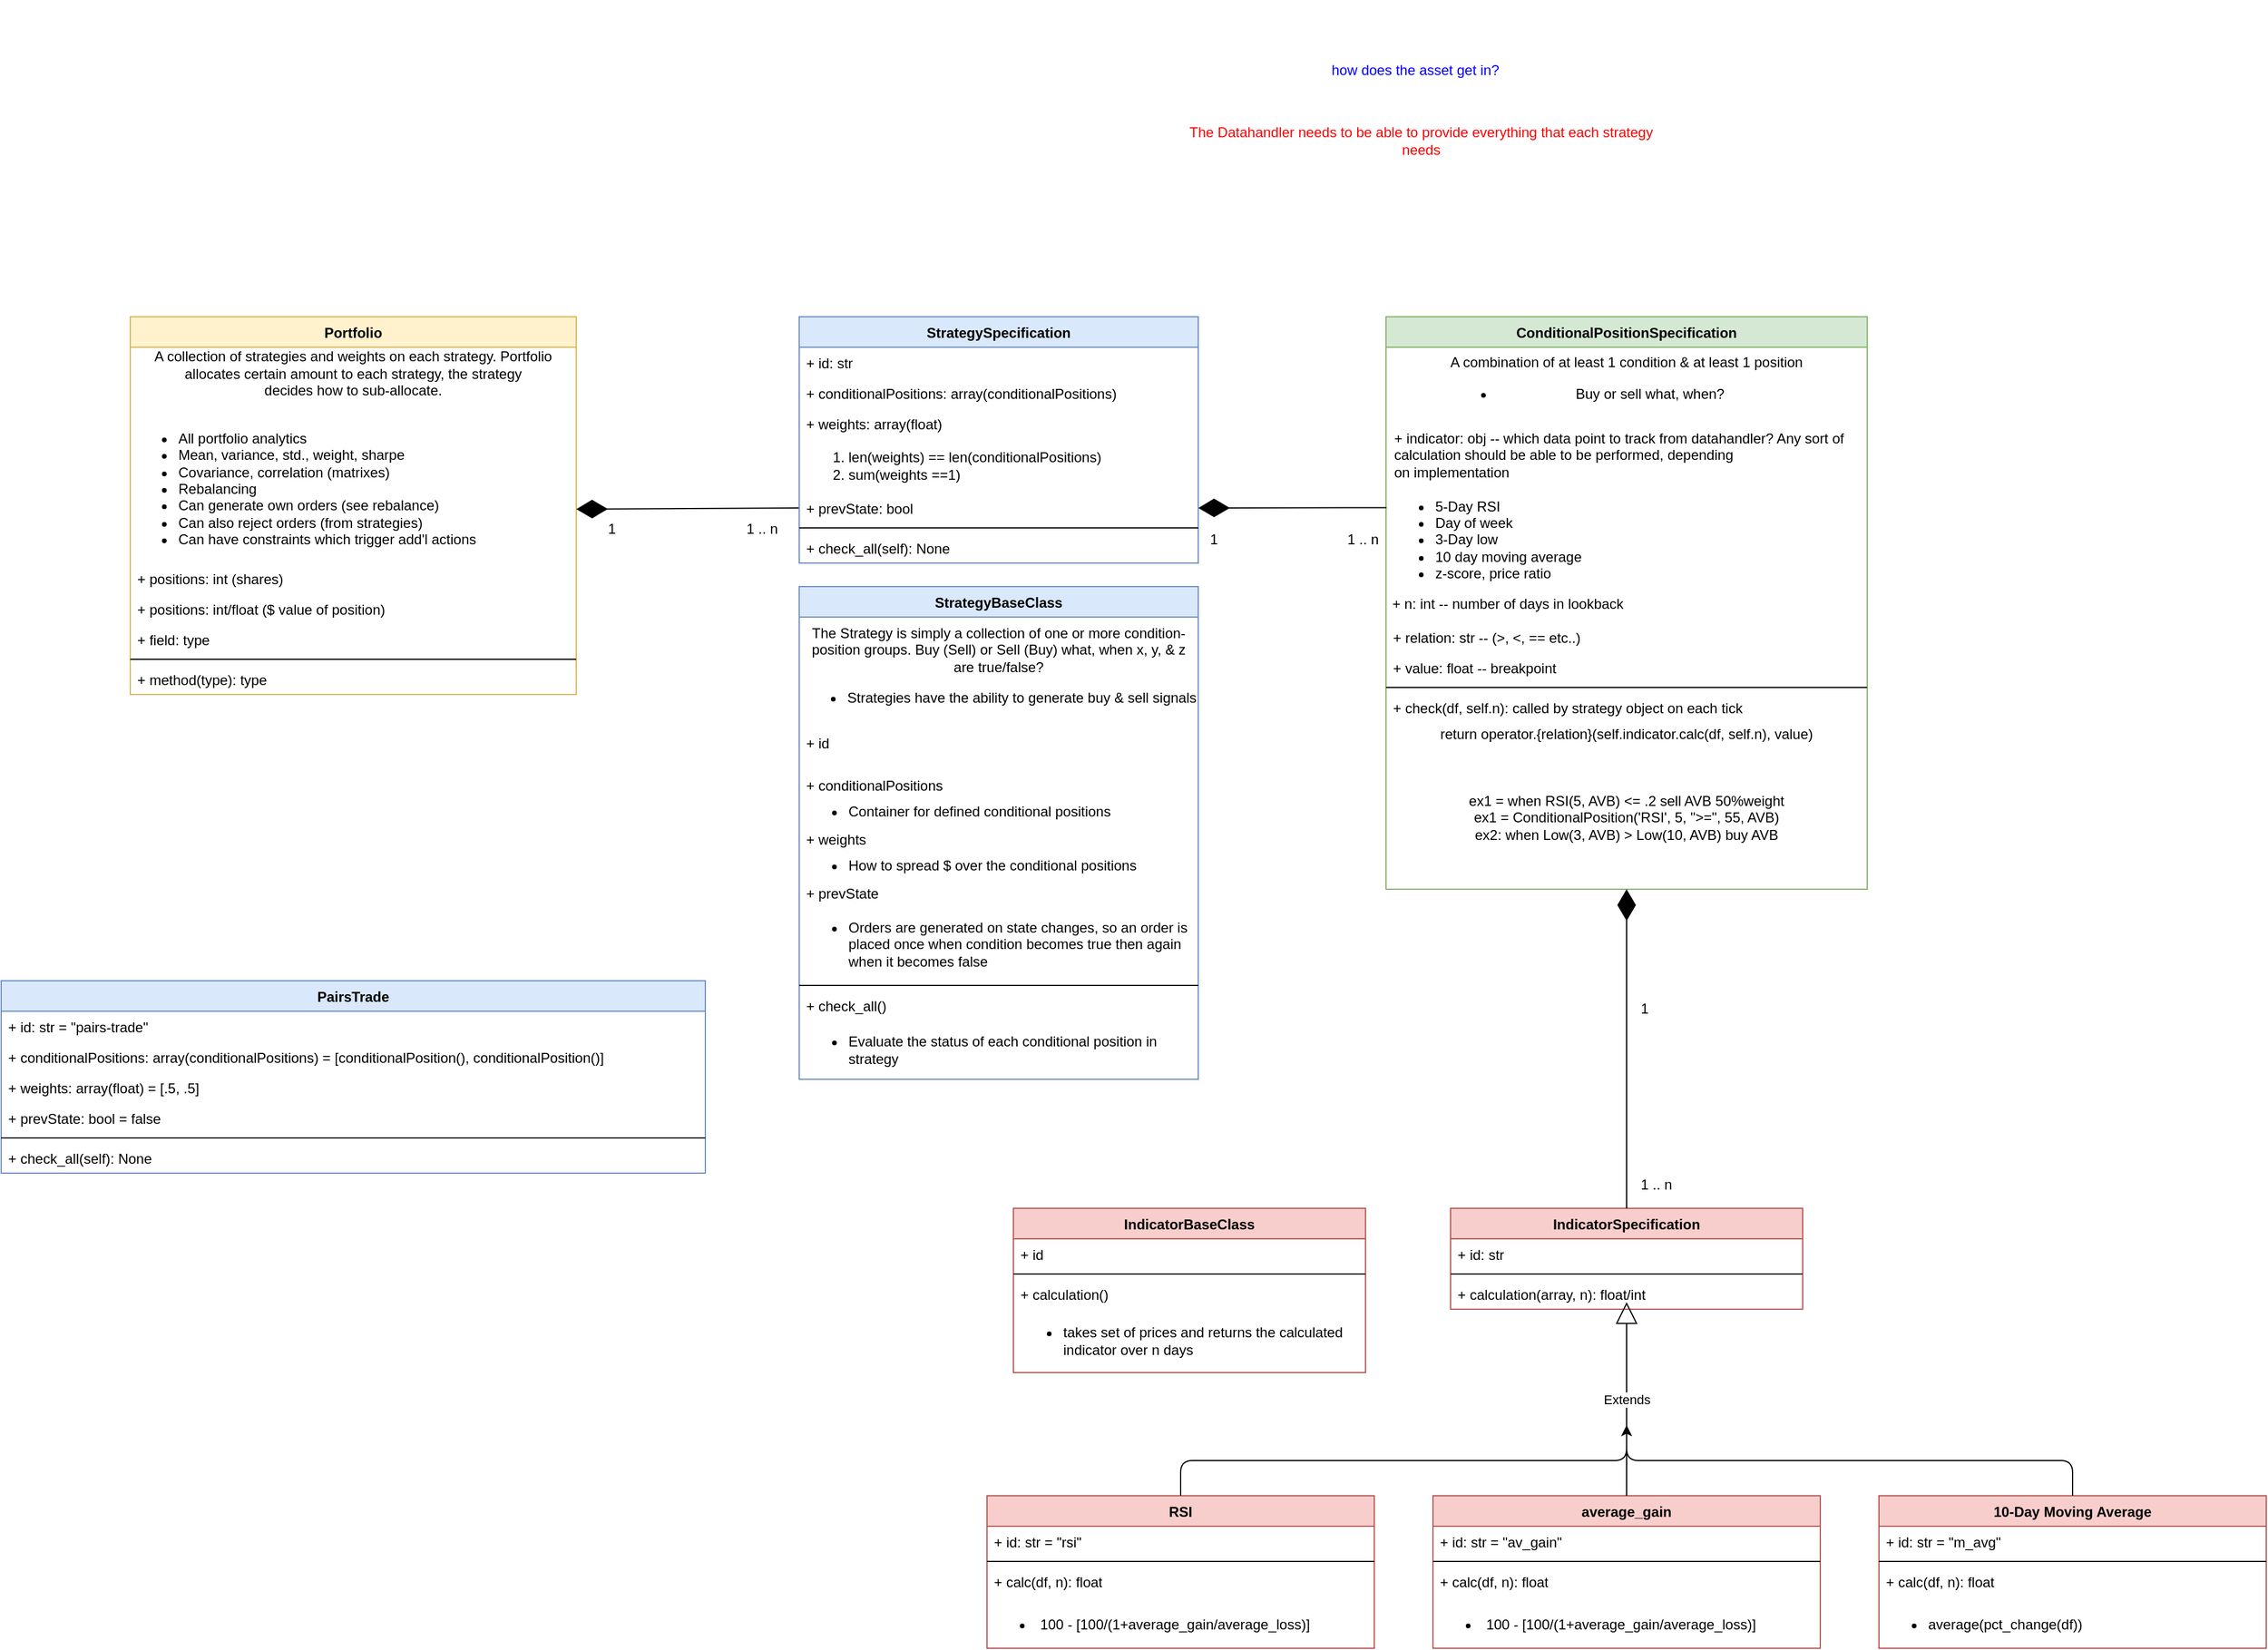 <mxfile version="14.9.6" type="device"><diagram name="Page-1" id="c4acf3e9-155e-7222-9cf6-157b1a14988f"><mxGraphModel dx="2904" dy="2376" grid="1" gridSize="10" guides="1" tooltips="1" connect="1" arrows="1" fold="1" page="1" pageScale="1" pageWidth="850" pageHeight="1100" background="none" math="0" shadow="0"><root><mxCell id="0"/><mxCell id="1" parent="0"/><mxCell id="aCaNPs5mWnS4cCO-kE_M-12" value="ConditionalPositionSpecification" style="swimlane;fontStyle=1;align=center;verticalAlign=top;childLayout=stackLayout;horizontal=1;startSize=26;horizontalStack=0;resizeParent=1;resizeParentMax=0;resizeLast=0;collapsible=1;marginBottom=0;fillColor=#d5e8d4;strokeColor=#82b366;" vertex="1" parent="1"><mxGeometry x="340" y="70" width="410" height="488" as="geometry"/></mxCell><mxCell id="aCaNPs5mWnS4cCO-kE_M-19" value="A combination of at least 1 condition &amp;amp; at least 1 position&lt;br&gt;&lt;ul&gt;&lt;li&gt;&lt;span&gt;Buy or sell what, when?&lt;/span&gt;&lt;/li&gt;&lt;/ul&gt;" style="text;html=1;strokeColor=none;fillColor=none;align=center;verticalAlign=middle;whiteSpace=wrap;rounded=0;" vertex="1" parent="aCaNPs5mWnS4cCO-kE_M-12"><mxGeometry y="26" width="410" height="64" as="geometry"/></mxCell><mxCell id="aCaNPs5mWnS4cCO-kE_M-17" value="+ indicator: obj -- which data point to track from datahandler? Any sort of calculation should be able to be performed, depending &#10;on implementation" style="text;strokeColor=none;fillColor=none;align=left;verticalAlign=top;spacingLeft=5;spacingRight=4;overflow=hidden;rotatable=0;points=[[0,0.5],[1,0.5]];portConstraint=eastwest;whiteSpace=wrap;" vertex="1" parent="aCaNPs5mWnS4cCO-kE_M-12"><mxGeometry y="90" width="410" height="60" as="geometry"/></mxCell><mxCell id="aCaNPs5mWnS4cCO-kE_M-33" value="&lt;ul&gt;&lt;li&gt;&lt;span&gt;5-Day RSI&lt;/span&gt;&lt;/li&gt;&lt;li&gt;&lt;span&gt;Day of week&lt;/span&gt;&lt;/li&gt;&lt;li&gt;&lt;span&gt;3-Day low&amp;nbsp;&lt;/span&gt;&lt;/li&gt;&lt;li&gt;&lt;span&gt;10 day moving average&lt;/span&gt;&lt;/li&gt;&lt;li&gt;&lt;span&gt;z-score, price ratio&lt;/span&gt;&lt;/li&gt;&lt;/ul&gt;" style="text;html=1;strokeColor=none;fillColor=none;align=left;verticalAlign=middle;whiteSpace=wrap;rounded=0;" vertex="1" parent="aCaNPs5mWnS4cCO-kE_M-12"><mxGeometry y="150" width="410" height="80" as="geometry"/></mxCell><mxCell id="aCaNPs5mWnS4cCO-kE_M-77" value="&amp;nbsp;+ n: int -- number of days in lookback" style="text;html=1;strokeColor=none;fillColor=none;align=left;verticalAlign=middle;whiteSpace=wrap;rounded=0;" vertex="1" parent="aCaNPs5mWnS4cCO-kE_M-12"><mxGeometry y="230" width="410" height="30" as="geometry"/></mxCell><mxCell id="aCaNPs5mWnS4cCO-kE_M-13" value="+ relation: str -- (&gt;, &lt;, == etc..)" style="text;strokeColor=none;fillColor=none;align=left;verticalAlign=top;spacingLeft=4;spacingRight=4;overflow=hidden;rotatable=0;points=[[0,0.5],[1,0.5]];portConstraint=eastwest;" vertex="1" parent="aCaNPs5mWnS4cCO-kE_M-12"><mxGeometry y="260" width="410" height="26" as="geometry"/></mxCell><mxCell id="aCaNPs5mWnS4cCO-kE_M-31" value="+ value: float -- breakpoint" style="text;strokeColor=none;fillColor=none;align=left;verticalAlign=top;spacingLeft=4;spacingRight=4;overflow=hidden;rotatable=0;points=[[0,0.5],[1,0.5]];portConstraint=eastwest;" vertex="1" parent="aCaNPs5mWnS4cCO-kE_M-12"><mxGeometry y="286" width="410" height="26" as="geometry"/></mxCell><mxCell id="aCaNPs5mWnS4cCO-kE_M-14" value="" style="line;strokeWidth=1;fillColor=none;align=left;verticalAlign=middle;spacingTop=-1;spacingLeft=3;spacingRight=3;rotatable=0;labelPosition=right;points=[];portConstraint=eastwest;" vertex="1" parent="aCaNPs5mWnS4cCO-kE_M-12"><mxGeometry y="312" width="410" height="8" as="geometry"/></mxCell><mxCell id="aCaNPs5mWnS4cCO-kE_M-41" value="+ check(df, self.n): called by strategy object on each tick" style="text;strokeColor=none;fillColor=none;align=left;verticalAlign=top;spacingLeft=4;spacingRight=4;overflow=hidden;rotatable=0;points=[[0,0.5],[1,0.5]];portConstraint=eastwest;" vertex="1" parent="aCaNPs5mWnS4cCO-kE_M-12"><mxGeometry y="320" width="410" height="26" as="geometry"/></mxCell><mxCell id="aCaNPs5mWnS4cCO-kE_M-78" value="return operator.{relation}(self.indicator.calc(df, self.n), value)" style="text;html=1;strokeColor=none;fillColor=none;align=center;verticalAlign=middle;whiteSpace=wrap;rounded=0;" vertex="1" parent="aCaNPs5mWnS4cCO-kE_M-12"><mxGeometry y="346" width="410" height="20" as="geometry"/></mxCell><mxCell id="aCaNPs5mWnS4cCO-kE_M-35" value="ex1 = when RSI(5, AVB) &amp;lt;= .2 sell AVB 50%weight&lt;br&gt;ex1 = ConditionalPosition('RSI', 5, &quot;&amp;gt;=&quot;, 55, AVB)&lt;br&gt;ex2: when Low(3, AVB) &amp;gt; Low(10, AVB) buy AVB" style="text;html=1;strokeColor=none;fillColor=none;align=center;verticalAlign=middle;whiteSpace=wrap;rounded=0;" vertex="1" parent="aCaNPs5mWnS4cCO-kE_M-12"><mxGeometry y="366" width="410" height="122" as="geometry"/></mxCell><mxCell id="aCaNPs5mWnS4cCO-kE_M-24" value="Portfolio" style="swimlane;fontStyle=1;align=center;verticalAlign=top;childLayout=stackLayout;horizontal=1;startSize=26;horizontalStack=0;resizeParent=1;resizeParentMax=0;resizeLast=0;collapsible=1;marginBottom=0;fillColor=#fff2cc;strokeColor=#d6b656;" vertex="1" parent="1"><mxGeometry x="-730" y="70" width="380" height="322" as="geometry"/></mxCell><mxCell id="aCaNPs5mWnS4cCO-kE_M-30" value="&lt;div&gt;&lt;span&gt;A collection of strategies and weights on each strategy. Portfolio allocates certain amount to each strategy, the strategy&lt;/span&gt;&lt;/div&gt;&lt;div&gt;&lt;span&gt;decides how to sub-allocate.&lt;/span&gt;&lt;/div&gt;&lt;br&gt;&lt;div style=&quot;text-align: left&quot;&gt;&lt;ul&gt;&lt;li&gt;&lt;span&gt;All portfolio analytics&lt;/span&gt;&lt;/li&gt;&lt;li&gt;&lt;span&gt;Mean, variance, std., weight, sharpe&lt;/span&gt;&lt;/li&gt;&lt;li&gt;&lt;span&gt;Covariance, correlation (matrixes)&lt;br&gt;&lt;/span&gt;&lt;/li&gt;&lt;li&gt;&lt;span&gt;Rebalancing&lt;/span&gt;&lt;/li&gt;&lt;li&gt;&lt;span&gt;Can generate own orders (see rebalance)&lt;/span&gt;&lt;/li&gt;&lt;li&gt;&lt;span&gt;Can also reject orders (from strategies)&lt;/span&gt;&lt;/li&gt;&lt;li&gt;Can have constraints which trigger add'l actions&lt;/li&gt;&lt;/ul&gt;&lt;/div&gt;" style="text;html=1;strokeColor=none;fillColor=none;align=center;verticalAlign=middle;whiteSpace=wrap;rounded=0;" vertex="1" parent="aCaNPs5mWnS4cCO-kE_M-24"><mxGeometry y="26" width="380" height="184" as="geometry"/></mxCell><mxCell id="aCaNPs5mWnS4cCO-kE_M-29" value="+ positions: int (shares)" style="text;strokeColor=none;fillColor=none;align=left;verticalAlign=top;spacingLeft=4;spacingRight=4;overflow=hidden;rotatable=0;points=[[0,0.5],[1,0.5]];portConstraint=eastwest;" vertex="1" parent="aCaNPs5mWnS4cCO-kE_M-24"><mxGeometry y="210" width="380" height="26" as="geometry"/></mxCell><mxCell id="aCaNPs5mWnS4cCO-kE_M-28" value="+ positions: int/float ($ value of position)                " style="text;strokeColor=none;fillColor=none;align=left;verticalAlign=top;spacingLeft=4;spacingRight=4;overflow=hidden;rotatable=0;points=[[0,0.5],[1,0.5]];portConstraint=eastwest;" vertex="1" parent="aCaNPs5mWnS4cCO-kE_M-24"><mxGeometry y="236" width="380" height="26" as="geometry"/></mxCell><mxCell id="aCaNPs5mWnS4cCO-kE_M-25" value="+ field: type" style="text;strokeColor=none;fillColor=none;align=left;verticalAlign=top;spacingLeft=4;spacingRight=4;overflow=hidden;rotatable=0;points=[[0,0.5],[1,0.5]];portConstraint=eastwest;" vertex="1" parent="aCaNPs5mWnS4cCO-kE_M-24"><mxGeometry y="262" width="380" height="26" as="geometry"/></mxCell><mxCell id="aCaNPs5mWnS4cCO-kE_M-26" value="" style="line;strokeWidth=1;fillColor=none;align=left;verticalAlign=middle;spacingTop=-1;spacingLeft=3;spacingRight=3;rotatable=0;labelPosition=right;points=[];portConstraint=eastwest;" vertex="1" parent="aCaNPs5mWnS4cCO-kE_M-24"><mxGeometry y="288" width="380" height="8" as="geometry"/></mxCell><mxCell id="aCaNPs5mWnS4cCO-kE_M-27" value="+ method(type): type" style="text;strokeColor=none;fillColor=none;align=left;verticalAlign=top;spacingLeft=4;spacingRight=4;overflow=hidden;rotatable=0;points=[[0,0.5],[1,0.5]];portConstraint=eastwest;" vertex="1" parent="aCaNPs5mWnS4cCO-kE_M-24"><mxGeometry y="296" width="380" height="26" as="geometry"/></mxCell><mxCell id="aCaNPs5mWnS4cCO-kE_M-36" value="&lt;font color=&quot;#0000ff&quot;&gt;how does the asset get in?&lt;/font&gt;" style="text;html=1;strokeColor=none;fillColor=none;align=center;verticalAlign=middle;whiteSpace=wrap;rounded=0;" vertex="1" parent="1"><mxGeometry x="160" y="-200" width="410" height="120" as="geometry"/></mxCell><mxCell id="aCaNPs5mWnS4cCO-kE_M-38" value="" style="endArrow=diamondThin;endFill=1;endSize=24;html=1;exitX=0.001;exitY=0.159;exitDx=0;exitDy=0;entryX=1;entryY=0.5;entryDx=0;entryDy=0;exitPerimeter=0;" edge="1" parent="1" source="aCaNPs5mWnS4cCO-kE_M-33" target="aCaNPs5mWnS4cCO-kE_M-118"><mxGeometry width="160" relative="1" as="geometry"><mxPoint x="110" y="550" as="sourcePoint"/><mxPoint x="172.5" y="125" as="targetPoint"/></mxGeometry></mxCell><mxCell id="aCaNPs5mWnS4cCO-kE_M-39" value="1" style="text;html=1;align=center;verticalAlign=middle;resizable=0;points=[];autosize=1;strokeColor=none;" vertex="1" parent="1"><mxGeometry x="182.5" y="250" width="20" height="20" as="geometry"/></mxCell><mxCell id="aCaNPs5mWnS4cCO-kE_M-40" value="1 .. n" style="text;html=1;align=center;verticalAlign=middle;resizable=0;points=[];autosize=1;strokeColor=none;" vertex="1" parent="1"><mxGeometry x="300" y="250" width="40" height="20" as="geometry"/></mxCell><mxCell id="aCaNPs5mWnS4cCO-kE_M-43" value="" style="endArrow=diamondThin;endFill=1;endSize=24;html=1;exitX=0;exitY=0.5;exitDx=0;exitDy=0;entryX=1;entryY=0.75;entryDx=0;entryDy=0;" edge="1" parent="1" source="aCaNPs5mWnS4cCO-kE_M-118" target="aCaNPs5mWnS4cCO-kE_M-30"><mxGeometry width="160" relative="1" as="geometry"><mxPoint x="-172.845" y="234.074" as="sourcePoint"/><mxPoint x="-330" y="230" as="targetPoint"/></mxGeometry></mxCell><mxCell id="aCaNPs5mWnS4cCO-kE_M-44" value="1" style="text;html=1;align=center;verticalAlign=middle;resizable=0;points=[];autosize=1;strokeColor=none;" vertex="1" parent="1"><mxGeometry x="-330" y="241" width="20" height="20" as="geometry"/></mxCell><mxCell id="aCaNPs5mWnS4cCO-kE_M-45" value="1 .. n" style="text;html=1;align=center;verticalAlign=middle;resizable=0;points=[];autosize=1;strokeColor=none;" vertex="1" parent="1"><mxGeometry x="-212.5" y="241" width="40" height="20" as="geometry"/></mxCell><mxCell id="aCaNPs5mWnS4cCO-kE_M-48" value="&lt;font color=&quot;#ff0000&quot;&gt;The Datahandler needs to be able to provide everything that each strategy needs&lt;/font&gt;" style="text;html=1;strokeColor=none;fillColor=none;align=center;verticalAlign=middle;whiteSpace=wrap;rounded=0;" vertex="1" parent="1"><mxGeometry x="170" y="-90" width="400" height="20" as="geometry"/></mxCell><mxCell id="aCaNPs5mWnS4cCO-kE_M-53" value="RSI" style="swimlane;fontStyle=1;align=center;verticalAlign=top;childLayout=stackLayout;horizontal=1;startSize=26;horizontalStack=0;resizeParent=1;resizeParentMax=0;resizeLast=0;collapsible=1;marginBottom=0;fillColor=#f8cecc;strokeColor=#b85450;" vertex="1" parent="1"><mxGeometry y="1075" width="330" height="130" as="geometry"/></mxCell><mxCell id="aCaNPs5mWnS4cCO-kE_M-54" value="+ id: str = &quot;rsi&quot;" style="text;strokeColor=none;fillColor=none;align=left;verticalAlign=top;spacingLeft=4;spacingRight=4;overflow=hidden;rotatable=0;points=[[0,0.5],[1,0.5]];portConstraint=eastwest;" vertex="1" parent="aCaNPs5mWnS4cCO-kE_M-53"><mxGeometry y="26" width="330" height="26" as="geometry"/></mxCell><mxCell id="aCaNPs5mWnS4cCO-kE_M-55" value="" style="line;strokeWidth=1;fillColor=none;align=left;verticalAlign=middle;spacingTop=-1;spacingLeft=3;spacingRight=3;rotatable=0;labelPosition=right;points=[];portConstraint=eastwest;" vertex="1" parent="aCaNPs5mWnS4cCO-kE_M-53"><mxGeometry y="52" width="330" height="8" as="geometry"/></mxCell><mxCell id="aCaNPs5mWnS4cCO-kE_M-73" value="+ calc(df, n): float&#10;" style="text;strokeColor=none;fillColor=none;align=left;verticalAlign=top;spacingLeft=4;spacingRight=4;overflow=hidden;rotatable=0;points=[[0,0.5],[1,0.5]];portConstraint=eastwest;whiteSpace=wrap;" vertex="1" parent="aCaNPs5mWnS4cCO-kE_M-53"><mxGeometry y="60" width="330" height="30" as="geometry"/></mxCell><mxCell id="aCaNPs5mWnS4cCO-kE_M-75" value="&lt;ul&gt;&lt;li&gt;&amp;nbsp;100 - [100/(1+average_gain/average_loss)]&lt;/li&gt;&lt;/ul&gt;" style="text;html=1;strokeColor=none;fillColor=none;align=left;verticalAlign=middle;whiteSpace=wrap;rounded=0;" vertex="1" parent="aCaNPs5mWnS4cCO-kE_M-53"><mxGeometry y="90" width="330" height="40" as="geometry"/></mxCell><mxCell id="aCaNPs5mWnS4cCO-kE_M-65" value="10-Day Moving Average" style="swimlane;fontStyle=1;align=center;verticalAlign=top;childLayout=stackLayout;horizontal=1;startSize=26;horizontalStack=0;resizeParent=1;resizeParentMax=0;resizeLast=0;collapsible=1;marginBottom=0;fillColor=#f8cecc;strokeColor=#b85450;" vertex="1" parent="1"><mxGeometry x="760" y="1075" width="330" height="130" as="geometry"/></mxCell><mxCell id="aCaNPs5mWnS4cCO-kE_M-66" value="+ id: str = &quot;m_avg&quot;" style="text;strokeColor=none;fillColor=none;align=left;verticalAlign=top;spacingLeft=4;spacingRight=4;overflow=hidden;rotatable=0;points=[[0,0.5],[1,0.5]];portConstraint=eastwest;" vertex="1" parent="aCaNPs5mWnS4cCO-kE_M-65"><mxGeometry y="26" width="330" height="26" as="geometry"/></mxCell><mxCell id="aCaNPs5mWnS4cCO-kE_M-67" value="" style="line;strokeWidth=1;fillColor=none;align=left;verticalAlign=middle;spacingTop=-1;spacingLeft=3;spacingRight=3;rotatable=0;labelPosition=right;points=[];portConstraint=eastwest;" vertex="1" parent="aCaNPs5mWnS4cCO-kE_M-65"><mxGeometry y="52" width="330" height="8" as="geometry"/></mxCell><mxCell id="aCaNPs5mWnS4cCO-kE_M-68" value="+ calc(df, n): float" style="text;strokeColor=none;fillColor=none;align=left;verticalAlign=top;spacingLeft=4;spacingRight=4;overflow=hidden;rotatable=0;points=[[0,0.5],[1,0.5]];portConstraint=eastwest;" vertex="1" parent="aCaNPs5mWnS4cCO-kE_M-65"><mxGeometry y="60" width="330" height="30" as="geometry"/></mxCell><mxCell id="aCaNPs5mWnS4cCO-kE_M-80" value="&lt;ul&gt;&lt;li&gt;average(pct_change(df))&lt;/li&gt;&lt;/ul&gt;" style="text;html=1;strokeColor=none;fillColor=none;align=left;verticalAlign=middle;whiteSpace=wrap;rounded=0;" vertex="1" parent="aCaNPs5mWnS4cCO-kE_M-65"><mxGeometry y="90" width="330" height="40" as="geometry"/></mxCell><mxCell id="aCaNPs5mWnS4cCO-kE_M-81" value="average_gain" style="swimlane;fontStyle=1;align=center;verticalAlign=top;childLayout=stackLayout;horizontal=1;startSize=26;horizontalStack=0;resizeParent=1;resizeParentMax=0;resizeLast=0;collapsible=1;marginBottom=0;fillColor=#f8cecc;strokeColor=#b85450;" vertex="1" parent="1"><mxGeometry x="380" y="1075" width="330" height="130" as="geometry"/></mxCell><mxCell id="aCaNPs5mWnS4cCO-kE_M-82" value="+ id: str = &quot;av_gain&quot;" style="text;strokeColor=none;fillColor=none;align=left;verticalAlign=top;spacingLeft=4;spacingRight=4;overflow=hidden;rotatable=0;points=[[0,0.5],[1,0.5]];portConstraint=eastwest;" vertex="1" parent="aCaNPs5mWnS4cCO-kE_M-81"><mxGeometry y="26" width="330" height="26" as="geometry"/></mxCell><mxCell id="aCaNPs5mWnS4cCO-kE_M-83" value="" style="line;strokeWidth=1;fillColor=none;align=left;verticalAlign=middle;spacingTop=-1;spacingLeft=3;spacingRight=3;rotatable=0;labelPosition=right;points=[];portConstraint=eastwest;" vertex="1" parent="aCaNPs5mWnS4cCO-kE_M-81"><mxGeometry y="52" width="330" height="8" as="geometry"/></mxCell><mxCell id="aCaNPs5mWnS4cCO-kE_M-84" value="+ calc(df, n): float&#10;" style="text;strokeColor=none;fillColor=none;align=left;verticalAlign=top;spacingLeft=4;spacingRight=4;overflow=hidden;rotatable=0;points=[[0,0.5],[1,0.5]];portConstraint=eastwest;whiteSpace=wrap;" vertex="1" parent="aCaNPs5mWnS4cCO-kE_M-81"><mxGeometry y="60" width="330" height="30" as="geometry"/></mxCell><mxCell id="aCaNPs5mWnS4cCO-kE_M-85" value="&lt;ul&gt;&lt;li&gt;&amp;nbsp;100 - [100/(1+average_gain/average_loss)]&lt;/li&gt;&lt;/ul&gt;" style="text;html=1;strokeColor=none;fillColor=none;align=left;verticalAlign=middle;whiteSpace=wrap;rounded=0;" vertex="1" parent="aCaNPs5mWnS4cCO-kE_M-81"><mxGeometry y="90" width="330" height="40" as="geometry"/></mxCell><mxCell id="aCaNPs5mWnS4cCO-kE_M-86" value="IndicatorBaseClass" style="swimlane;fontStyle=1;align=center;verticalAlign=top;childLayout=stackLayout;horizontal=1;startSize=26;horizontalStack=0;resizeParent=1;resizeParentMax=0;resizeLast=0;collapsible=1;marginBottom=0;fillColor=#f8cecc;strokeColor=#b85450;" vertex="1" parent="1"><mxGeometry x="22.5" y="830" width="300" height="140" as="geometry"/></mxCell><mxCell id="aCaNPs5mWnS4cCO-kE_M-87" value="+ id" style="text;strokeColor=none;fillColor=none;align=left;verticalAlign=top;spacingLeft=4;spacingRight=4;overflow=hidden;rotatable=0;points=[[0,0.5],[1,0.5]];portConstraint=eastwest;" vertex="1" parent="aCaNPs5mWnS4cCO-kE_M-86"><mxGeometry y="26" width="300" height="26" as="geometry"/></mxCell><mxCell id="aCaNPs5mWnS4cCO-kE_M-88" value="" style="line;strokeWidth=1;fillColor=none;align=left;verticalAlign=middle;spacingTop=-1;spacingLeft=3;spacingRight=3;rotatable=0;labelPosition=right;points=[];portConstraint=eastwest;" vertex="1" parent="aCaNPs5mWnS4cCO-kE_M-86"><mxGeometry y="52" width="300" height="8" as="geometry"/></mxCell><mxCell id="aCaNPs5mWnS4cCO-kE_M-89" value="+ calculation()" style="text;strokeColor=none;fillColor=none;align=left;verticalAlign=top;spacingLeft=4;spacingRight=4;overflow=hidden;rotatable=0;points=[[0,0.5],[1,0.5]];portConstraint=eastwest;" vertex="1" parent="aCaNPs5mWnS4cCO-kE_M-86"><mxGeometry y="60" width="300" height="26" as="geometry"/></mxCell><mxCell id="aCaNPs5mWnS4cCO-kE_M-122" value="&lt;ul&gt;&lt;li&gt;&lt;span&gt;takes set of prices and returns the calculated indicator over n days&lt;/span&gt;&lt;/li&gt;&lt;/ul&gt;" style="text;html=1;strokeColor=none;fillColor=none;align=left;verticalAlign=middle;whiteSpace=wrap;rounded=0;" vertex="1" parent="aCaNPs5mWnS4cCO-kE_M-86"><mxGeometry y="86" width="300" height="54" as="geometry"/></mxCell><mxCell id="aCaNPs5mWnS4cCO-kE_M-90" value="IndicatorSpecification" style="swimlane;fontStyle=1;align=center;verticalAlign=top;childLayout=stackLayout;horizontal=1;startSize=26;horizontalStack=0;resizeParent=1;resizeParentMax=0;resizeLast=0;collapsible=1;marginBottom=0;fillColor=#f8cecc;strokeColor=#b85450;" vertex="1" parent="1"><mxGeometry x="395" y="830" width="300" height="86" as="geometry"/></mxCell><mxCell id="aCaNPs5mWnS4cCO-kE_M-91" value="+ id: str" style="text;strokeColor=none;fillColor=none;align=left;verticalAlign=top;spacingLeft=4;spacingRight=4;overflow=hidden;rotatable=0;points=[[0,0.5],[1,0.5]];portConstraint=eastwest;" vertex="1" parent="aCaNPs5mWnS4cCO-kE_M-90"><mxGeometry y="26" width="300" height="26" as="geometry"/></mxCell><mxCell id="aCaNPs5mWnS4cCO-kE_M-92" value="" style="line;strokeWidth=1;fillColor=none;align=left;verticalAlign=middle;spacingTop=-1;spacingLeft=3;spacingRight=3;rotatable=0;labelPosition=right;points=[];portConstraint=eastwest;" vertex="1" parent="aCaNPs5mWnS4cCO-kE_M-90"><mxGeometry y="52" width="300" height="8" as="geometry"/></mxCell><mxCell id="aCaNPs5mWnS4cCO-kE_M-93" value="+ calculation(array, n): float/int" style="text;strokeColor=none;fillColor=none;align=left;verticalAlign=top;spacingLeft=4;spacingRight=4;overflow=hidden;rotatable=0;points=[[0,0.5],[1,0.5]];portConstraint=eastwest;" vertex="1" parent="aCaNPs5mWnS4cCO-kE_M-90"><mxGeometry y="60" width="300" height="26" as="geometry"/></mxCell><mxCell id="aCaNPs5mWnS4cCO-kE_M-97" value="Extends" style="endArrow=block;endSize=16;endFill=0;html=1;exitX=0.5;exitY=0;exitDx=0;exitDy=0;" edge="1" parent="1" source="aCaNPs5mWnS4cCO-kE_M-81"><mxGeometry width="160" relative="1" as="geometry"><mxPoint x="545" y="1025" as="sourcePoint"/><mxPoint x="545" y="910" as="targetPoint"/></mxGeometry></mxCell><mxCell id="aCaNPs5mWnS4cCO-kE_M-102" value="" style="edgeStyle=elbowEdgeStyle;elbow=vertical;endArrow=classic;html=1;" edge="1" parent="1"><mxGeometry width="50" height="50" relative="1" as="geometry"><mxPoint x="165" y="1075" as="sourcePoint"/><mxPoint x="545" y="1015" as="targetPoint"/></mxGeometry></mxCell><mxCell id="aCaNPs5mWnS4cCO-kE_M-103" value="" style="edgeStyle=elbowEdgeStyle;elbow=vertical;endArrow=classic;html=1;" edge="1" parent="1"><mxGeometry width="50" height="50" relative="1" as="geometry"><mxPoint x="925" y="1075" as="sourcePoint"/><mxPoint x="545" y="1015" as="targetPoint"/></mxGeometry></mxCell><mxCell id="aCaNPs5mWnS4cCO-kE_M-104" value="" style="endArrow=diamondThin;endFill=1;endSize=24;html=1;exitX=0.5;exitY=0;exitDx=0;exitDy=0;entryX=0.5;entryY=1;entryDx=0;entryDy=0;" edge="1" parent="1" source="aCaNPs5mWnS4cCO-kE_M-90" target="aCaNPs5mWnS4cCO-kE_M-35"><mxGeometry width="160" relative="1" as="geometry"><mxPoint x="657.5" y="761" as="sourcePoint"/><mxPoint x="490" y="760" as="targetPoint"/></mxGeometry></mxCell><mxCell id="aCaNPs5mWnS4cCO-kE_M-106" value="1" style="text;html=1;align=center;verticalAlign=middle;resizable=0;points=[];autosize=1;strokeColor=none;" vertex="1" parent="1"><mxGeometry x="550" y="650" width="20" height="20" as="geometry"/></mxCell><mxCell id="aCaNPs5mWnS4cCO-kE_M-107" value="1 .. n" style="text;html=1;align=center;verticalAlign=middle;resizable=0;points=[];autosize=1;strokeColor=none;" vertex="1" parent="1"><mxGeometry x="550" y="800" width="40" height="20" as="geometry"/></mxCell><mxCell id="aCaNPs5mWnS4cCO-kE_M-108" value="StrategyBaseClass" style="swimlane;fontStyle=1;align=center;verticalAlign=top;childLayout=stackLayout;horizontal=1;startSize=26;horizontalStack=0;resizeParent=1;resizeParentMax=0;resizeLast=0;collapsible=1;marginBottom=0;fillColor=#dae8fc;strokeColor=#6c8ebf;" vertex="1" parent="1"><mxGeometry x="-160" y="300" width="340" height="420" as="geometry"/></mxCell><mxCell id="aCaNPs5mWnS4cCO-kE_M-123" value="The Strategy is simply a collection of one or more condition-position groups.&amp;nbsp;&lt;span style=&quot;text-align: left&quot;&gt;Buy (Sell) or Sell (Buy) what, when x, y, &amp;amp; z are true/false?&lt;/span&gt;&lt;br&gt;&lt;ul style=&quot;text-align: left&quot;&gt;&lt;li&gt;Strategies have the ability to generate buy &amp;amp; sell signals&lt;/li&gt;&lt;/ul&gt;" style="text;html=1;strokeColor=none;fillColor=none;align=center;verticalAlign=middle;whiteSpace=wrap;rounded=0;" vertex="1" parent="aCaNPs5mWnS4cCO-kE_M-108"><mxGeometry y="26" width="340" height="94" as="geometry"/></mxCell><mxCell id="aCaNPs5mWnS4cCO-kE_M-127" value="+ id" style="text;strokeColor=none;fillColor=none;align=left;verticalAlign=top;spacingLeft=4;spacingRight=4;overflow=hidden;rotatable=0;points=[[0,0.5],[1,0.5]];portConstraint=eastwest;" vertex="1" parent="aCaNPs5mWnS4cCO-kE_M-108"><mxGeometry y="120" width="340" height="36" as="geometry"/></mxCell><mxCell id="aCaNPs5mWnS4cCO-kE_M-109" value="+ conditionalPositions" style="text;strokeColor=none;fillColor=none;align=left;verticalAlign=top;spacingLeft=4;spacingRight=4;overflow=hidden;rotatable=0;points=[[0,0.5],[1,0.5]];portConstraint=eastwest;" vertex="1" parent="aCaNPs5mWnS4cCO-kE_M-108"><mxGeometry y="156" width="340" height="26" as="geometry"/></mxCell><mxCell id="aCaNPs5mWnS4cCO-kE_M-126" value="&lt;ul&gt;&lt;li&gt;Container for defined conditional positions&lt;/li&gt;&lt;/ul&gt;" style="text;html=1;strokeColor=none;fillColor=none;align=left;verticalAlign=middle;whiteSpace=wrap;rounded=0;" vertex="1" parent="aCaNPs5mWnS4cCO-kE_M-108"><mxGeometry y="182" width="340" height="20" as="geometry"/></mxCell><mxCell id="aCaNPs5mWnS4cCO-kE_M-112" value="+ weights" style="text;strokeColor=none;fillColor=none;align=left;verticalAlign=top;spacingLeft=4;spacingRight=4;overflow=hidden;rotatable=0;points=[[0,0.5],[1,0.5]];portConstraint=eastwest;" vertex="1" parent="aCaNPs5mWnS4cCO-kE_M-108"><mxGeometry y="202" width="340" height="26" as="geometry"/></mxCell><mxCell id="aCaNPs5mWnS4cCO-kE_M-124" value="&lt;ul&gt;&lt;li&gt;How to spread $ over the conditional positions&lt;/li&gt;&lt;/ul&gt;" style="text;html=1;strokeColor=none;fillColor=none;align=left;verticalAlign=middle;whiteSpace=wrap;rounded=0;" vertex="1" parent="aCaNPs5mWnS4cCO-kE_M-108"><mxGeometry y="228" width="340" height="20" as="geometry"/></mxCell><mxCell id="aCaNPs5mWnS4cCO-kE_M-113" value="+ prevState" style="text;strokeColor=none;fillColor=none;align=left;verticalAlign=top;spacingLeft=4;spacingRight=4;overflow=hidden;rotatable=0;points=[[0,0.5],[1,0.5]];portConstraint=eastwest;" vertex="1" parent="aCaNPs5mWnS4cCO-kE_M-108"><mxGeometry y="248" width="340" height="26" as="geometry"/></mxCell><mxCell id="aCaNPs5mWnS4cCO-kE_M-125" value="&lt;ul&gt;&lt;li&gt;Orders are generated on state changes, so an order is placed once when condition becomes true then again when it becomes false&lt;/li&gt;&lt;/ul&gt;" style="text;html=1;strokeColor=none;fillColor=none;align=left;verticalAlign=middle;whiteSpace=wrap;rounded=0;" vertex="1" parent="aCaNPs5mWnS4cCO-kE_M-108"><mxGeometry y="274" width="340" height="62" as="geometry"/></mxCell><mxCell id="aCaNPs5mWnS4cCO-kE_M-110" value="" style="line;strokeWidth=1;fillColor=none;align=left;verticalAlign=middle;spacingTop=-1;spacingLeft=3;spacingRight=3;rotatable=0;labelPosition=right;points=[];portConstraint=eastwest;" vertex="1" parent="aCaNPs5mWnS4cCO-kE_M-108"><mxGeometry y="336" width="340" height="8" as="geometry"/></mxCell><mxCell id="aCaNPs5mWnS4cCO-kE_M-111" value="+ check_all()" style="text;strokeColor=none;fillColor=none;align=left;verticalAlign=top;spacingLeft=4;spacingRight=4;overflow=hidden;rotatable=0;points=[[0,0.5],[1,0.5]];portConstraint=eastwest;" vertex="1" parent="aCaNPs5mWnS4cCO-kE_M-108"><mxGeometry y="344" width="340" height="26" as="geometry"/></mxCell><mxCell id="aCaNPs5mWnS4cCO-kE_M-128" value="&lt;ul&gt;&lt;li&gt;Evaluate the status of each conditional position in strategy&lt;/li&gt;&lt;/ul&gt;" style="text;html=1;strokeColor=none;fillColor=none;align=left;verticalAlign=middle;whiteSpace=wrap;rounded=0;" vertex="1" parent="aCaNPs5mWnS4cCO-kE_M-108"><mxGeometry y="370" width="340" height="50" as="geometry"/></mxCell><mxCell id="aCaNPs5mWnS4cCO-kE_M-115" value="StrategySpecification" style="swimlane;fontStyle=1;align=center;verticalAlign=top;childLayout=stackLayout;horizontal=1;startSize=26;horizontalStack=0;resizeParent=1;resizeParentMax=0;resizeLast=0;collapsible=1;marginBottom=0;fillColor=#dae8fc;strokeColor=#6c8ebf;" vertex="1" parent="1"><mxGeometry x="-160" y="70" width="340" height="210" as="geometry"/></mxCell><mxCell id="aCaNPs5mWnS4cCO-kE_M-129" value="+ id: str" style="text;strokeColor=none;fillColor=none;align=left;verticalAlign=top;spacingLeft=4;spacingRight=4;overflow=hidden;rotatable=0;points=[[0,0.5],[1,0.5]];portConstraint=eastwest;" vertex="1" parent="aCaNPs5mWnS4cCO-kE_M-115"><mxGeometry y="26" width="340" height="26" as="geometry"/></mxCell><mxCell id="aCaNPs5mWnS4cCO-kE_M-116" value="+ conditionalPositions: array(conditionalPositions) " style="text;strokeColor=none;fillColor=none;align=left;verticalAlign=top;spacingLeft=4;spacingRight=4;overflow=hidden;rotatable=0;points=[[0,0.5],[1,0.5]];portConstraint=eastwest;" vertex="1" parent="aCaNPs5mWnS4cCO-kE_M-115"><mxGeometry y="52" width="340" height="26" as="geometry"/></mxCell><mxCell id="aCaNPs5mWnS4cCO-kE_M-117" value="+ weights: array(float)" style="text;strokeColor=none;fillColor=none;align=left;verticalAlign=top;spacingLeft=4;spacingRight=4;overflow=hidden;rotatable=0;points=[[0,0.5],[1,0.5]];portConstraint=eastwest;" vertex="1" parent="aCaNPs5mWnS4cCO-kE_M-115"><mxGeometry y="78" width="340" height="26" as="geometry"/></mxCell><mxCell id="aCaNPs5mWnS4cCO-kE_M-130" value="&lt;ol&gt;&lt;li&gt;&lt;span&gt;len(weights) == len(conditionalPositions)&lt;/span&gt;&lt;/li&gt;&lt;li&gt;&lt;span&gt;sum(weights ==1)&lt;/span&gt;&lt;/li&gt;&lt;/ol&gt;" style="text;html=1;strokeColor=none;fillColor=none;align=left;verticalAlign=middle;whiteSpace=wrap;rounded=0;" vertex="1" parent="aCaNPs5mWnS4cCO-kE_M-115"><mxGeometry y="104" width="340" height="46" as="geometry"/></mxCell><mxCell id="aCaNPs5mWnS4cCO-kE_M-118" value="+ prevState: bool" style="text;strokeColor=none;fillColor=none;align=left;verticalAlign=top;spacingLeft=4;spacingRight=4;overflow=hidden;rotatable=0;points=[[0,0.5],[1,0.5]];portConstraint=eastwest;" vertex="1" parent="aCaNPs5mWnS4cCO-kE_M-115"><mxGeometry y="150" width="340" height="26" as="geometry"/></mxCell><mxCell id="aCaNPs5mWnS4cCO-kE_M-120" value="" style="line;strokeWidth=1;fillColor=none;align=left;verticalAlign=middle;spacingTop=-1;spacingLeft=3;spacingRight=3;rotatable=0;labelPosition=right;points=[];portConstraint=eastwest;" vertex="1" parent="aCaNPs5mWnS4cCO-kE_M-115"><mxGeometry y="176" width="340" height="8" as="geometry"/></mxCell><mxCell id="aCaNPs5mWnS4cCO-kE_M-121" value="+ check_all(self): None" style="text;strokeColor=none;fillColor=none;align=left;verticalAlign=top;spacingLeft=4;spacingRight=4;overflow=hidden;rotatable=0;points=[[0,0.5],[1,0.5]];portConstraint=eastwest;" vertex="1" parent="aCaNPs5mWnS4cCO-kE_M-115"><mxGeometry y="184" width="340" height="26" as="geometry"/></mxCell><mxCell id="aCaNPs5mWnS4cCO-kE_M-131" value="PairsTrade" style="swimlane;fontStyle=1;align=center;verticalAlign=top;childLayout=stackLayout;horizontal=1;startSize=26;horizontalStack=0;resizeParent=1;resizeParentMax=0;resizeLast=0;collapsible=1;marginBottom=0;fillColor=#dae8fc;strokeColor=#6c8ebf;" vertex="1" parent="1"><mxGeometry x="-840" y="636" width="600" height="164" as="geometry"/></mxCell><mxCell id="aCaNPs5mWnS4cCO-kE_M-132" value="+ id: str = &quot;pairs-trade&quot;" style="text;strokeColor=none;fillColor=none;align=left;verticalAlign=top;spacingLeft=4;spacingRight=4;overflow=hidden;rotatable=0;points=[[0,0.5],[1,0.5]];portConstraint=eastwest;" vertex="1" parent="aCaNPs5mWnS4cCO-kE_M-131"><mxGeometry y="26" width="600" height="26" as="geometry"/></mxCell><mxCell id="aCaNPs5mWnS4cCO-kE_M-133" value="+ conditionalPositions: array(conditionalPositions) = [conditionalPosition(), conditionalPosition()] " style="text;strokeColor=none;fillColor=none;align=left;verticalAlign=top;spacingLeft=4;spacingRight=4;overflow=hidden;rotatable=0;points=[[0,0.5],[1,0.5]];portConstraint=eastwest;" vertex="1" parent="aCaNPs5mWnS4cCO-kE_M-131"><mxGeometry y="52" width="600" height="26" as="geometry"/></mxCell><mxCell id="aCaNPs5mWnS4cCO-kE_M-134" value="+ weights: array(float) = [.5, .5]" style="text;strokeColor=none;fillColor=none;align=left;verticalAlign=top;spacingLeft=4;spacingRight=4;overflow=hidden;rotatable=0;points=[[0,0.5],[1,0.5]];portConstraint=eastwest;" vertex="1" parent="aCaNPs5mWnS4cCO-kE_M-131"><mxGeometry y="78" width="600" height="26" as="geometry"/></mxCell><mxCell id="aCaNPs5mWnS4cCO-kE_M-136" value="+ prevState: bool = false" style="text;strokeColor=none;fillColor=none;align=left;verticalAlign=top;spacingLeft=4;spacingRight=4;overflow=hidden;rotatable=0;points=[[0,0.5],[1,0.5]];portConstraint=eastwest;" vertex="1" parent="aCaNPs5mWnS4cCO-kE_M-131"><mxGeometry y="104" width="600" height="26" as="geometry"/></mxCell><mxCell id="aCaNPs5mWnS4cCO-kE_M-137" value="" style="line;strokeWidth=1;fillColor=none;align=left;verticalAlign=middle;spacingTop=-1;spacingLeft=3;spacingRight=3;rotatable=0;labelPosition=right;points=[];portConstraint=eastwest;" vertex="1" parent="aCaNPs5mWnS4cCO-kE_M-131"><mxGeometry y="130" width="600" height="8" as="geometry"/></mxCell><mxCell id="aCaNPs5mWnS4cCO-kE_M-138" value="+ check_all(self): None" style="text;strokeColor=none;fillColor=none;align=left;verticalAlign=top;spacingLeft=4;spacingRight=4;overflow=hidden;rotatable=0;points=[[0,0.5],[1,0.5]];portConstraint=eastwest;" vertex="1" parent="aCaNPs5mWnS4cCO-kE_M-131"><mxGeometry y="138" width="600" height="26" as="geometry"/></mxCell></root></mxGraphModel></diagram></mxfile>